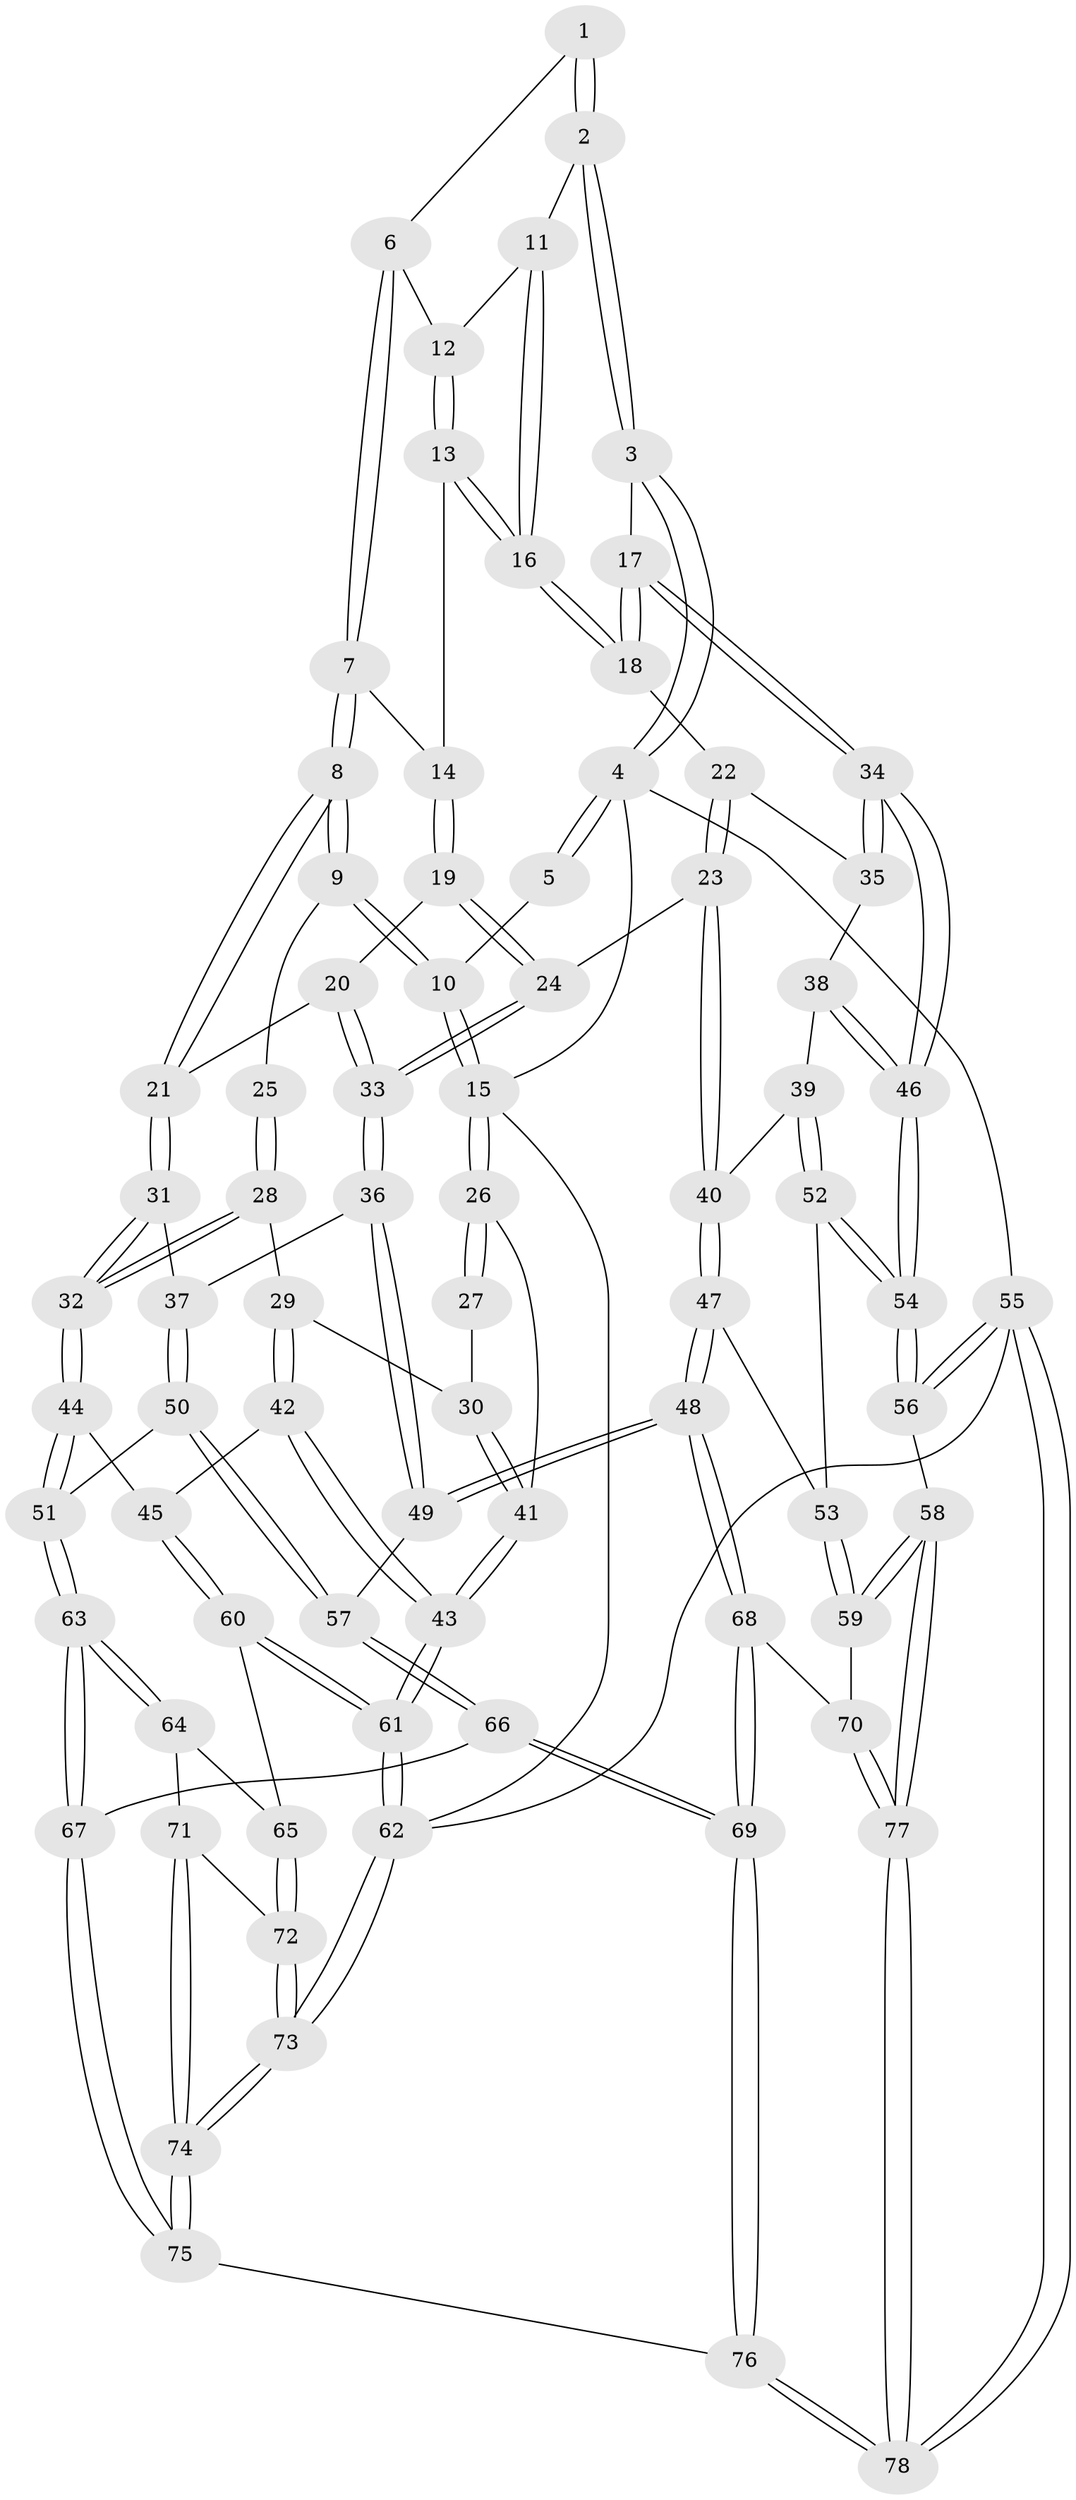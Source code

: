 // coarse degree distribution, {3: 0.21739130434782608, 6: 0.13043478260869565, 4: 0.41304347826086957, 5: 0.21739130434782608, 2: 0.021739130434782608}
// Generated by graph-tools (version 1.1) at 2025/52/02/27/25 19:52:37]
// undirected, 78 vertices, 192 edges
graph export_dot {
graph [start="1"]
  node [color=gray90,style=filled];
  1 [pos="+0.8219542971942506+0"];
  2 [pos="+0.9838815926327272+0.10948097597962571"];
  3 [pos="+1+0.051503795790096174"];
  4 [pos="+1+0"];
  5 [pos="+0.7988787837807247+0"];
  6 [pos="+0.8046338065593942+0.02674297263978598"];
  7 [pos="+0.5997243410453739+0.14311515489295748"];
  8 [pos="+0.43327617069096247+0.08386138899846002"];
  9 [pos="+0.4022352590479992+0.048278885106350596"];
  10 [pos="+0.3955318296117704+0"];
  11 [pos="+0.8951907245835109+0.18516602557331382"];
  12 [pos="+0.8088437570214673+0.06905291305118909"];
  13 [pos="+0.7385358964416969+0.20660577113619855"];
  14 [pos="+0.6985138984376759+0.21597824788192482"];
  15 [pos="+0+0"];
  16 [pos="+0.8759432343328543+0.23563387759189847"];
  17 [pos="+1+0.24905770805035674"];
  18 [pos="+0.8984357552234999+0.2911360497267658"];
  19 [pos="+0.6973840127196369+0.2935004900302796"];
  20 [pos="+0.5406392691004157+0.34532360520742833"];
  21 [pos="+0.4820092748132255+0.31982092288036085"];
  22 [pos="+0.8861743763247385+0.3325451996793946"];
  23 [pos="+0.766363027013402+0.4064585727145385"];
  24 [pos="+0.7402741937846636+0.40615277769909164"];
  25 [pos="+0.3530097659859851+0.09113691733000776"];
  26 [pos="+0+0"];
  27 [pos="+0.16096999664515954+0.137246347143867"];
  28 [pos="+0.2061482351439834+0.36787260953937423"];
  29 [pos="+0.10661958584694958+0.36698087200111584"];
  30 [pos="+0+0.2555154766815534"];
  31 [pos="+0.43721191233043966+0.41355691803390116"];
  32 [pos="+0.29277769117781877+0.4805863481118671"];
  33 [pos="+0.6677477973593582+0.46906425737073093"];
  34 [pos="+1+0.4741083618150878"];
  35 [pos="+0.9322700907040894+0.3929614965761087"];
  36 [pos="+0.6409872173868578+0.5412838055615716"];
  37 [pos="+0.4869917443619434+0.47480348860208593"];
  38 [pos="+0.9193941604653221+0.47429311569399885"];
  39 [pos="+0.8835579976945499+0.5129851291144303"];
  40 [pos="+0.8342493097796961+0.4883259084450588"];
  41 [pos="+0+0.2229398500915993"];
  42 [pos="+0.06669465316406538+0.5041082833560201"];
  43 [pos="+0+0.6200204019398977"];
  44 [pos="+0.28198431391288065+0.6120034136894659"];
  45 [pos="+0.1678256990208114+0.6174047317075412"];
  46 [pos="+1+0.561984483935711"];
  47 [pos="+0.7120974281216024+0.672868409209252"];
  48 [pos="+0.7024684326841042+0.676942775819368"];
  49 [pos="+0.6493839039718924+0.6444333647545261"];
  50 [pos="+0.43367018772549343+0.644055192815598"];
  51 [pos="+0.29108589693810666+0.6242151988254544"];
  52 [pos="+0.9113158475807747+0.6115168635127254"];
  53 [pos="+0.8528642824634884+0.637461705477294"];
  54 [pos="+1+0.7074637163887114"];
  55 [pos="+1+1"];
  56 [pos="+1+0.7139900964410087"];
  57 [pos="+0.5319492560188157+0.6880785553562933"];
  58 [pos="+1+0.7242904867175157"];
  59 [pos="+0.9149271251511591+0.8130129487620841"];
  60 [pos="+0+0.7324785540678972"];
  61 [pos="+0+0.7235520604202432"];
  62 [pos="+0+1"];
  63 [pos="+0.27639033517697736+0.7782370036913643"];
  64 [pos="+0.21354946969503646+0.7925799633230909"];
  65 [pos="+0.0527470661094476+0.7790141757370346"];
  66 [pos="+0.507507716365137+0.7703436848010136"];
  67 [pos="+0.30478106567602564+0.8341215726809588"];
  68 [pos="+0.7509728054007321+0.822206830558973"];
  69 [pos="+0.5361485519505125+0.9967207990578683"];
  70 [pos="+0.8143775889506328+0.8597126222805679"];
  71 [pos="+0.151810552359225+0.8728421256205149"];
  72 [pos="+0.08192129545468767+0.8394945416822538"];
  73 [pos="+0.08312017269690922+1"];
  74 [pos="+0.264339633322215+1"];
  75 [pos="+0.3485166444440069+1"];
  76 [pos="+0.4654533352671686+1"];
  77 [pos="+0.8580858231990868+1"];
  78 [pos="+0.8844424747232378+1"];
  1 -- 2;
  1 -- 2;
  1 -- 6;
  2 -- 3;
  2 -- 3;
  2 -- 11;
  3 -- 4;
  3 -- 4;
  3 -- 17;
  4 -- 5;
  4 -- 5;
  4 -- 15;
  4 -- 55;
  5 -- 10;
  6 -- 7;
  6 -- 7;
  6 -- 12;
  7 -- 8;
  7 -- 8;
  7 -- 14;
  8 -- 9;
  8 -- 9;
  8 -- 21;
  8 -- 21;
  9 -- 10;
  9 -- 10;
  9 -- 25;
  10 -- 15;
  10 -- 15;
  11 -- 12;
  11 -- 16;
  11 -- 16;
  12 -- 13;
  12 -- 13;
  13 -- 14;
  13 -- 16;
  13 -- 16;
  14 -- 19;
  14 -- 19;
  15 -- 26;
  15 -- 26;
  15 -- 62;
  16 -- 18;
  16 -- 18;
  17 -- 18;
  17 -- 18;
  17 -- 34;
  17 -- 34;
  18 -- 22;
  19 -- 20;
  19 -- 24;
  19 -- 24;
  20 -- 21;
  20 -- 33;
  20 -- 33;
  21 -- 31;
  21 -- 31;
  22 -- 23;
  22 -- 23;
  22 -- 35;
  23 -- 24;
  23 -- 40;
  23 -- 40;
  24 -- 33;
  24 -- 33;
  25 -- 28;
  25 -- 28;
  26 -- 27;
  26 -- 27;
  26 -- 41;
  27 -- 30;
  28 -- 29;
  28 -- 32;
  28 -- 32;
  29 -- 30;
  29 -- 42;
  29 -- 42;
  30 -- 41;
  30 -- 41;
  31 -- 32;
  31 -- 32;
  31 -- 37;
  32 -- 44;
  32 -- 44;
  33 -- 36;
  33 -- 36;
  34 -- 35;
  34 -- 35;
  34 -- 46;
  34 -- 46;
  35 -- 38;
  36 -- 37;
  36 -- 49;
  36 -- 49;
  37 -- 50;
  37 -- 50;
  38 -- 39;
  38 -- 46;
  38 -- 46;
  39 -- 40;
  39 -- 52;
  39 -- 52;
  40 -- 47;
  40 -- 47;
  41 -- 43;
  41 -- 43;
  42 -- 43;
  42 -- 43;
  42 -- 45;
  43 -- 61;
  43 -- 61;
  44 -- 45;
  44 -- 51;
  44 -- 51;
  45 -- 60;
  45 -- 60;
  46 -- 54;
  46 -- 54;
  47 -- 48;
  47 -- 48;
  47 -- 53;
  48 -- 49;
  48 -- 49;
  48 -- 68;
  48 -- 68;
  49 -- 57;
  50 -- 51;
  50 -- 57;
  50 -- 57;
  51 -- 63;
  51 -- 63;
  52 -- 53;
  52 -- 54;
  52 -- 54;
  53 -- 59;
  53 -- 59;
  54 -- 56;
  54 -- 56;
  55 -- 56;
  55 -- 56;
  55 -- 78;
  55 -- 78;
  55 -- 62;
  56 -- 58;
  57 -- 66;
  57 -- 66;
  58 -- 59;
  58 -- 59;
  58 -- 77;
  58 -- 77;
  59 -- 70;
  60 -- 61;
  60 -- 61;
  60 -- 65;
  61 -- 62;
  61 -- 62;
  62 -- 73;
  62 -- 73;
  63 -- 64;
  63 -- 64;
  63 -- 67;
  63 -- 67;
  64 -- 65;
  64 -- 71;
  65 -- 72;
  65 -- 72;
  66 -- 67;
  66 -- 69;
  66 -- 69;
  67 -- 75;
  67 -- 75;
  68 -- 69;
  68 -- 69;
  68 -- 70;
  69 -- 76;
  69 -- 76;
  70 -- 77;
  70 -- 77;
  71 -- 72;
  71 -- 74;
  71 -- 74;
  72 -- 73;
  72 -- 73;
  73 -- 74;
  73 -- 74;
  74 -- 75;
  74 -- 75;
  75 -- 76;
  76 -- 78;
  76 -- 78;
  77 -- 78;
  77 -- 78;
}
